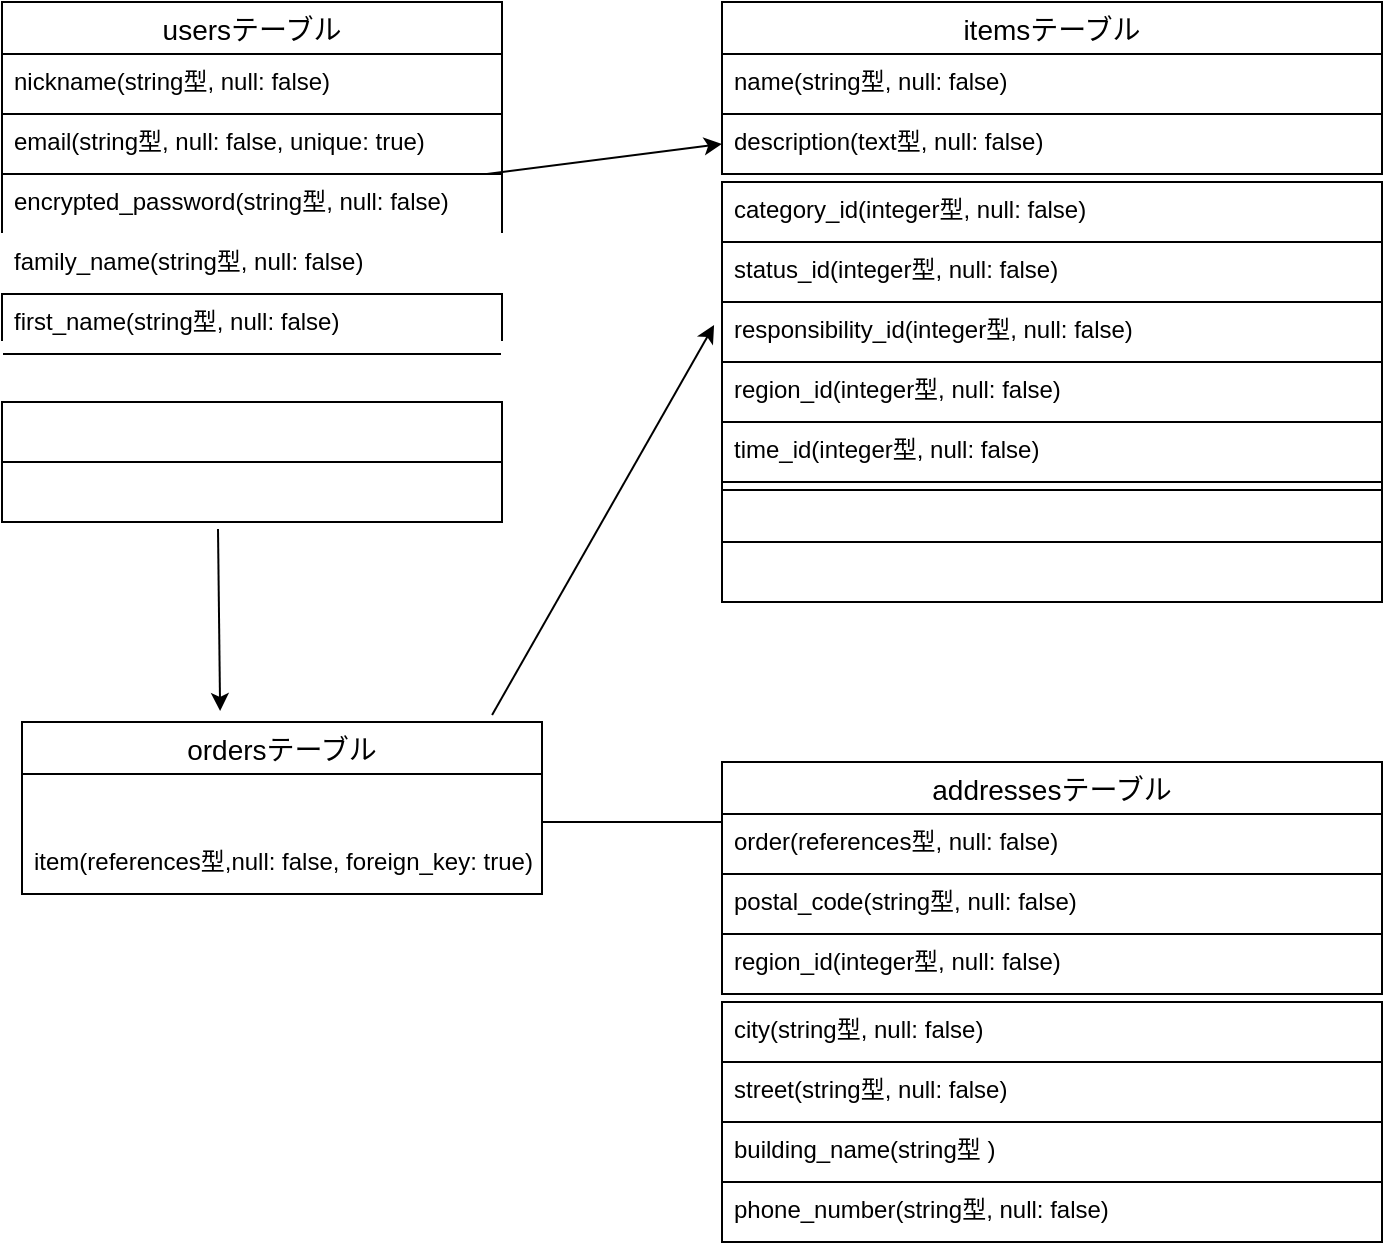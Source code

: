 <mxfile>
    <diagram id="zwADPQg5wO3nYzi2u-J6" name="ページ1">
        <mxGraphModel dx="680" dy="674" grid="1" gridSize="10" guides="0" tooltips="1" connect="0" arrows="1" fold="1" page="1" pageScale="1" pageWidth="827" pageHeight="1169" math="0" shadow="0">
            <root>
                <mxCell id="0"/>
                <mxCell id="1" parent="0"/>
                <mxCell id="8" value="usersテーブル" style="swimlane;fontStyle=0;childLayout=stackLayout;horizontal=1;startSize=26;horizontalStack=0;resizeParent=1;resizeParentMax=0;resizeLast=0;collapsible=1;marginBottom=0;align=center;fontSize=14;fontColor=default;" vertex="1" parent="1">
                    <mxGeometry x="30" y="10" width="250" height="116" as="geometry"/>
                </mxCell>
                <mxCell id="9" value="nickname(string型, null: false)" style="text;strokeColor=none;fillColor=none;spacingLeft=4;spacingRight=4;overflow=hidden;rotatable=0;points=[[0,0.5],[1,0.5]];portConstraint=eastwest;fontSize=12;fontColor=default;" vertex="1" parent="8">
                    <mxGeometry y="26" width="250" height="30" as="geometry"/>
                </mxCell>
                <mxCell id="10" value="email(string型, null: false, unique: true)" style="text;strokeColor=default;fillColor=none;spacingLeft=4;spacingRight=4;overflow=hidden;rotatable=0;points=[[0,0.5],[1,0.5]];portConstraint=eastwest;fontSize=12;fontColor=default;" vertex="1" parent="8">
                    <mxGeometry y="56" width="250" height="30" as="geometry"/>
                </mxCell>
                <mxCell id="11" value="encrypted_password(string型, null: false)" style="text;strokeColor=default;fillColor=none;spacingLeft=4;spacingRight=4;overflow=hidden;rotatable=0;points=[[0,0.5],[1,0.5]];portConstraint=eastwest;fontSize=12;fontColor=default;" vertex="1" parent="8">
                    <mxGeometry y="86" width="250" height="30" as="geometry"/>
                </mxCell>
                <mxCell id="12" value="family_name(string型, null: false)" style="text;spacingLeft=4;spacingRight=4;overflow=hidden;rotatable=0;points=[[0,0.5],[1,0.5]];portConstraint=eastwest;fontSize=12;strokeColor=#FFFFFF;" vertex="1" parent="1">
                    <mxGeometry x="30" y="126" width="250" height="30" as="geometry"/>
                </mxCell>
                <mxCell id="13" value="first_name(string型, null: false)" style="text;strokeColor=default;fillColor=none;spacingLeft=4;spacingRight=4;overflow=hidden;rotatable=0;points=[[0,0.5],[1,0.5]];portConstraint=eastwest;fontSize=12;fontColor=default;" vertex="1" parent="1">
                    <mxGeometry x="30" y="156" width="250" height="30" as="geometry"/>
                </mxCell>
                <mxCell id="16" value="ordersテーブル" style="swimlane;fontStyle=0;childLayout=stackLayout;horizontal=1;startSize=26;horizontalStack=0;resizeParent=1;resizeParentMax=0;resizeLast=0;collapsible=1;marginBottom=0;align=center;fontSize=14;strokeColor=default;fontColor=default;" vertex="1" parent="1">
                    <mxGeometry x="40" y="370" width="260" height="86" as="geometry"/>
                </mxCell>
                <mxCell id="18" value="user(references型,null: false,foreign_key: true)" style="text;strokeColor=none;fillColor=none;spacingLeft=4;spacingRight=4;overflow=hidden;rotatable=0;points=[[0,0.5],[1,0.5]];portConstraint=eastwest;fontSize=12;fontColor=#FFFFFF;" vertex="1" parent="16">
                    <mxGeometry y="26" width="260" height="30" as="geometry"/>
                </mxCell>
                <mxCell id="19" value="item(references型,null: false, foreign_key: true)" style="text;strokeColor=none;fillColor=none;spacingLeft=4;spacingRight=4;overflow=hidden;rotatable=0;points=[[0,0.5],[1,0.5]];portConstraint=eastwest;fontSize=12;fontColor=default;" vertex="1" parent="16">
                    <mxGeometry y="56" width="260" height="30" as="geometry"/>
                </mxCell>
                <mxCell id="20" value="itemsテーブル" style="swimlane;fontStyle=0;childLayout=stackLayout;horizontal=1;startSize=26;horizontalStack=0;resizeParent=1;resizeParentMax=0;resizeLast=0;collapsible=1;marginBottom=0;align=center;fontSize=14;strokeColor=default;fontColor=default;" vertex="1" parent="1">
                    <mxGeometry x="390" y="10" width="330" height="86" as="geometry"/>
                </mxCell>
                <mxCell id="22" value="name(string型, null: false)" style="text;strokeColor=default;fillColor=none;spacingLeft=4;spacingRight=4;overflow=hidden;rotatable=0;points=[[0,0.5],[1,0.5]];portConstraint=eastwest;fontSize=12;fontColor=default;" vertex="1" parent="20">
                    <mxGeometry y="26" width="330" height="30" as="geometry"/>
                </mxCell>
                <mxCell id="23" value="description(text型, null: false)" style="text;strokeColor=default;fillColor=none;spacingLeft=4;spacingRight=4;overflow=hidden;rotatable=0;points=[[0,0.5],[1,0.5]];portConstraint=eastwest;fontSize=12;fontColor=default;" vertex="1" parent="20">
                    <mxGeometry y="56" width="330" height="30" as="geometry"/>
                </mxCell>
                <mxCell id="24" value="category_id(integer型, null: false)" style="text;strokeColor=default;fillColor=none;spacingLeft=4;spacingRight=4;overflow=hidden;rotatable=0;points=[[0,0.5],[1,0.5]];portConstraint=eastwest;fontSize=12;fontColor=default;" vertex="1" parent="1">
                    <mxGeometry x="390" y="100" width="330" height="30" as="geometry"/>
                </mxCell>
                <mxCell id="25" value="status_id(integer型, null: false)" style="text;strokeColor=default;fillColor=none;spacingLeft=4;spacingRight=4;overflow=hidden;rotatable=0;points=[[0,0.5],[1,0.5]];portConstraint=eastwest;fontSize=12;fontColor=default;" vertex="1" parent="1">
                    <mxGeometry x="390" y="130" width="330" height="30" as="geometry"/>
                </mxCell>
                <mxCell id="26" value="responsibility_id(integer型, null: false)" style="text;strokeColor=default;fillColor=none;spacingLeft=4;spacingRight=4;overflow=hidden;rotatable=0;points=[[0,0.5],[1,0.5]];portConstraint=eastwest;fontSize=12;fontColor=default;" vertex="1" parent="1">
                    <mxGeometry x="390" y="160" width="330" height="30" as="geometry"/>
                </mxCell>
                <mxCell id="27" value="region_id(integer型, null: false)" style="text;strokeColor=default;fillColor=none;spacingLeft=4;spacingRight=4;overflow=hidden;rotatable=0;points=[[0,0.5],[1,0.5]];portConstraint=eastwest;fontSize=12;fontColor=default;" vertex="1" parent="1">
                    <mxGeometry x="390" y="190" width="330" height="30" as="geometry"/>
                </mxCell>
                <mxCell id="28" value="time_id(integer型, null: false)" style="text;strokeColor=default;fillColor=none;spacingLeft=4;spacingRight=4;overflow=hidden;rotatable=0;points=[[0,0.5],[1,0.5]];portConstraint=eastwest;fontSize=12;fontColor=default;" vertex="1" parent="1">
                    <mxGeometry x="390" y="220" width="330" height="34" as="geometry"/>
                </mxCell>
                <mxCell id="29" value="addressesテーブル" style="swimlane;fontStyle=0;childLayout=stackLayout;horizontal=1;startSize=26;horizontalStack=0;resizeParent=1;resizeParentMax=0;resizeLast=0;collapsible=1;marginBottom=0;align=center;fontSize=14;strokeColor=default;fontColor=default;" vertex="1" parent="1">
                    <mxGeometry x="390" y="390" width="330" height="116" as="geometry"/>
                </mxCell>
                <mxCell id="30" value="order(references型, null: false)" style="text;strokeColor=default;fillColor=none;spacingLeft=4;spacingRight=4;overflow=hidden;rotatable=0;points=[[0,0.5],[1,0.5]];portConstraint=eastwest;fontSize=12;fontColor=default;" vertex="1" parent="29">
                    <mxGeometry y="26" width="330" height="30" as="geometry"/>
                </mxCell>
                <mxCell id="31" value="postal_code(string型, null: false)" style="text;strokeColor=default;fillColor=none;spacingLeft=4;spacingRight=4;overflow=hidden;rotatable=0;points=[[0,0.5],[1,0.5]];portConstraint=eastwest;fontSize=12;fontColor=default;" vertex="1" parent="29">
                    <mxGeometry y="56" width="330" height="30" as="geometry"/>
                </mxCell>
                <mxCell id="32" value="region_id(integer型, null: false)" style="text;strokeColor=none;fillColor=none;spacingLeft=4;spacingRight=4;overflow=hidden;rotatable=0;points=[[0,0.5],[1,0.5]];portConstraint=eastwest;fontSize=12;fontColor=default;" vertex="1" parent="29">
                    <mxGeometry y="86" width="330" height="30" as="geometry"/>
                </mxCell>
                <mxCell id="33" value="city(string型, null: false)" style="text;strokeColor=default;fillColor=none;spacingLeft=4;spacingRight=4;overflow=hidden;rotatable=0;points=[[0,0.5],[1,0.5]];portConstraint=eastwest;fontSize=12;fontColor=default;" vertex="1" parent="1">
                    <mxGeometry x="390" y="510" width="330" height="30" as="geometry"/>
                </mxCell>
                <mxCell id="34" value="street(string型, null: false)" style="text;strokeColor=default;fillColor=none;spacingLeft=4;spacingRight=4;overflow=hidden;rotatable=0;points=[[0,0.5],[1,0.5]];portConstraint=eastwest;fontSize=12;fontColor=default;" vertex="1" parent="1">
                    <mxGeometry x="390" y="540" width="330" height="30" as="geometry"/>
                </mxCell>
                <mxCell id="35" value="building_name(string型 )" style="text;strokeColor=default;fillColor=none;spacingLeft=4;spacingRight=4;overflow=hidden;rotatable=0;points=[[0,0.5],[1,0.5]];portConstraint=eastwest;fontSize=12;fontColor=default;" vertex="1" parent="1">
                    <mxGeometry x="390" y="570" width="330" height="30" as="geometry"/>
                </mxCell>
                <mxCell id="36" value="phone_number(string型, null: false)" style="text;strokeColor=default;fillColor=none;spacingLeft=4;spacingRight=4;overflow=hidden;rotatable=0;points=[[0,0.5],[1,0.5]];portConstraint=eastwest;fontSize=12;fontColor=default;" vertex="1" parent="1">
                    <mxGeometry x="390" y="600" width="330" height="30" as="geometry"/>
                </mxCell>
                <mxCell id="41" value="" style="line;strokeWidth=1;rotatable=0;dashed=0;labelPosition=right;align=left;verticalAlign=middle;spacingTop=0;spacingLeft=6;points=[];portConstraint=eastwest;strokeColor=default;fontColor=default;" vertex="1" parent="1">
                    <mxGeometry x="300" y="340" width="90" height="160" as="geometry"/>
                </mxCell>
                <mxCell id="42" style="edgeStyle=none;html=1;entryX=0;entryY=0.5;entryDx=0;entryDy=0;entryPerimeter=0;fontColor=default;" edge="1" parent="1" source="11" target="23">
                    <mxGeometry relative="1" as="geometry"/>
                </mxCell>
                <mxCell id="44" style="edgeStyle=none;html=1;entryX=-0.012;entryY=0.383;entryDx=0;entryDy=0;entryPerimeter=0;fontColor=default;exitX=0.904;exitY=-0.041;exitDx=0;exitDy=0;exitPerimeter=0;" edge="1" parent="1" source="16" target="26">
                    <mxGeometry relative="1" as="geometry">
                        <mxPoint x="290" y="320" as="sourcePoint"/>
                        <mxPoint x="289.93" y="440" as="targetPoint"/>
                    </mxGeometry>
                </mxCell>
                <mxCell id="45" value="family_name_kana(string型, null: false)" style="text;strokeColor=#FFFFFF;fillColor=none;spacingLeft=4;spacingRight=4;overflow=hidden;rotatable=0;points=[[0,0.5],[1,0.5]];portConstraint=eastwest;fontSize=12;fontColor=#FFFFFF;gradientColor=default;" vertex="1" parent="1">
                    <mxGeometry x="30" y="180" width="250" height="30" as="geometry"/>
                </mxCell>
                <mxCell id="46" value="first_name_kana(string型, null: false)" style="text;strokeColor=default;fillColor=none;spacingLeft=4;spacingRight=4;overflow=hidden;rotatable=0;points=[[0,0.5],[1,0.5]];portConstraint=eastwest;fontSize=12;fontColor=#FFFFFF;" vertex="1" parent="1">
                    <mxGeometry x="30" y="210" width="250" height="30" as="geometry"/>
                </mxCell>
                <mxCell id="47" value="birthdate(datek型, null: false)" style="text;strokeColor=default;fillColor=none;spacingLeft=4;spacingRight=4;overflow=hidden;rotatable=0;points=[[0,0.5],[1,0.5]];portConstraint=eastwest;fontSize=12;fontColor=#FFFFFF;" vertex="1" parent="1">
                    <mxGeometry x="30" y="240" width="250" height="30" as="geometry"/>
                </mxCell>
                <mxCell id="48" style="edgeStyle=none;html=1;fontColor=default;exitX=0.432;exitY=1.117;exitDx=0;exitDy=0;exitPerimeter=0;entryX=0.381;entryY=-0.064;entryDx=0;entryDy=0;entryPerimeter=0;" edge="1" parent="1" source="47" target="16">
                    <mxGeometry relative="1" as="geometry">
                        <mxPoint x="110" y="300" as="sourcePoint"/>
                        <mxPoint x="138" y="360" as="targetPoint"/>
                    </mxGeometry>
                </mxCell>
                <mxCell id="49" value="pirce(integer型, null: false)" style="text;strokeColor=default;fillColor=none;spacingLeft=4;spacingRight=4;overflow=hidden;rotatable=0;points=[[0,0.5],[1,0.5]];portConstraint=eastwest;fontSize=12;fontColor=#FFFFFF;" vertex="1" parent="1">
                    <mxGeometry x="390" y="250" width="330" height="30" as="geometry"/>
                </mxCell>
                <mxCell id="50" value="user(references型, null: false, foreign_key: true)" style="text;strokeColor=default;fillColor=none;spacingLeft=4;spacingRight=4;overflow=hidden;rotatable=0;points=[[0,0.5],[1,0.5]];portConstraint=eastwest;fontSize=12;fontColor=#FFFFFF;" vertex="1" parent="1">
                    <mxGeometry x="390" y="280" width="330" height="30" as="geometry"/>
                </mxCell>
            </root>
        </mxGraphModel>
    </diagram>
</mxfile>